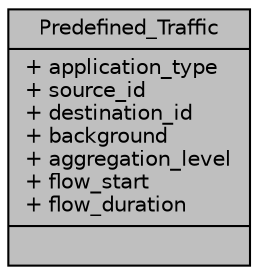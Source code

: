 digraph "Predefined_Traffic"
{
 // LATEX_PDF_SIZE
  edge [fontname="Helvetica",fontsize="10",labelfontname="Helvetica",labelfontsize="10"];
  node [fontname="Helvetica",fontsize="10",shape=record];
  Node1 [label="{Predefined_Traffic\n|+ application_type\l+ source_id\l+ destination_id\l+ background\l+ aggregation_level\l+ flow_start\l+ flow_duration\l|}",height=0.2,width=0.4,color="black", fillcolor="grey75", style="filled", fontcolor="black",tooltip=" "];
}
